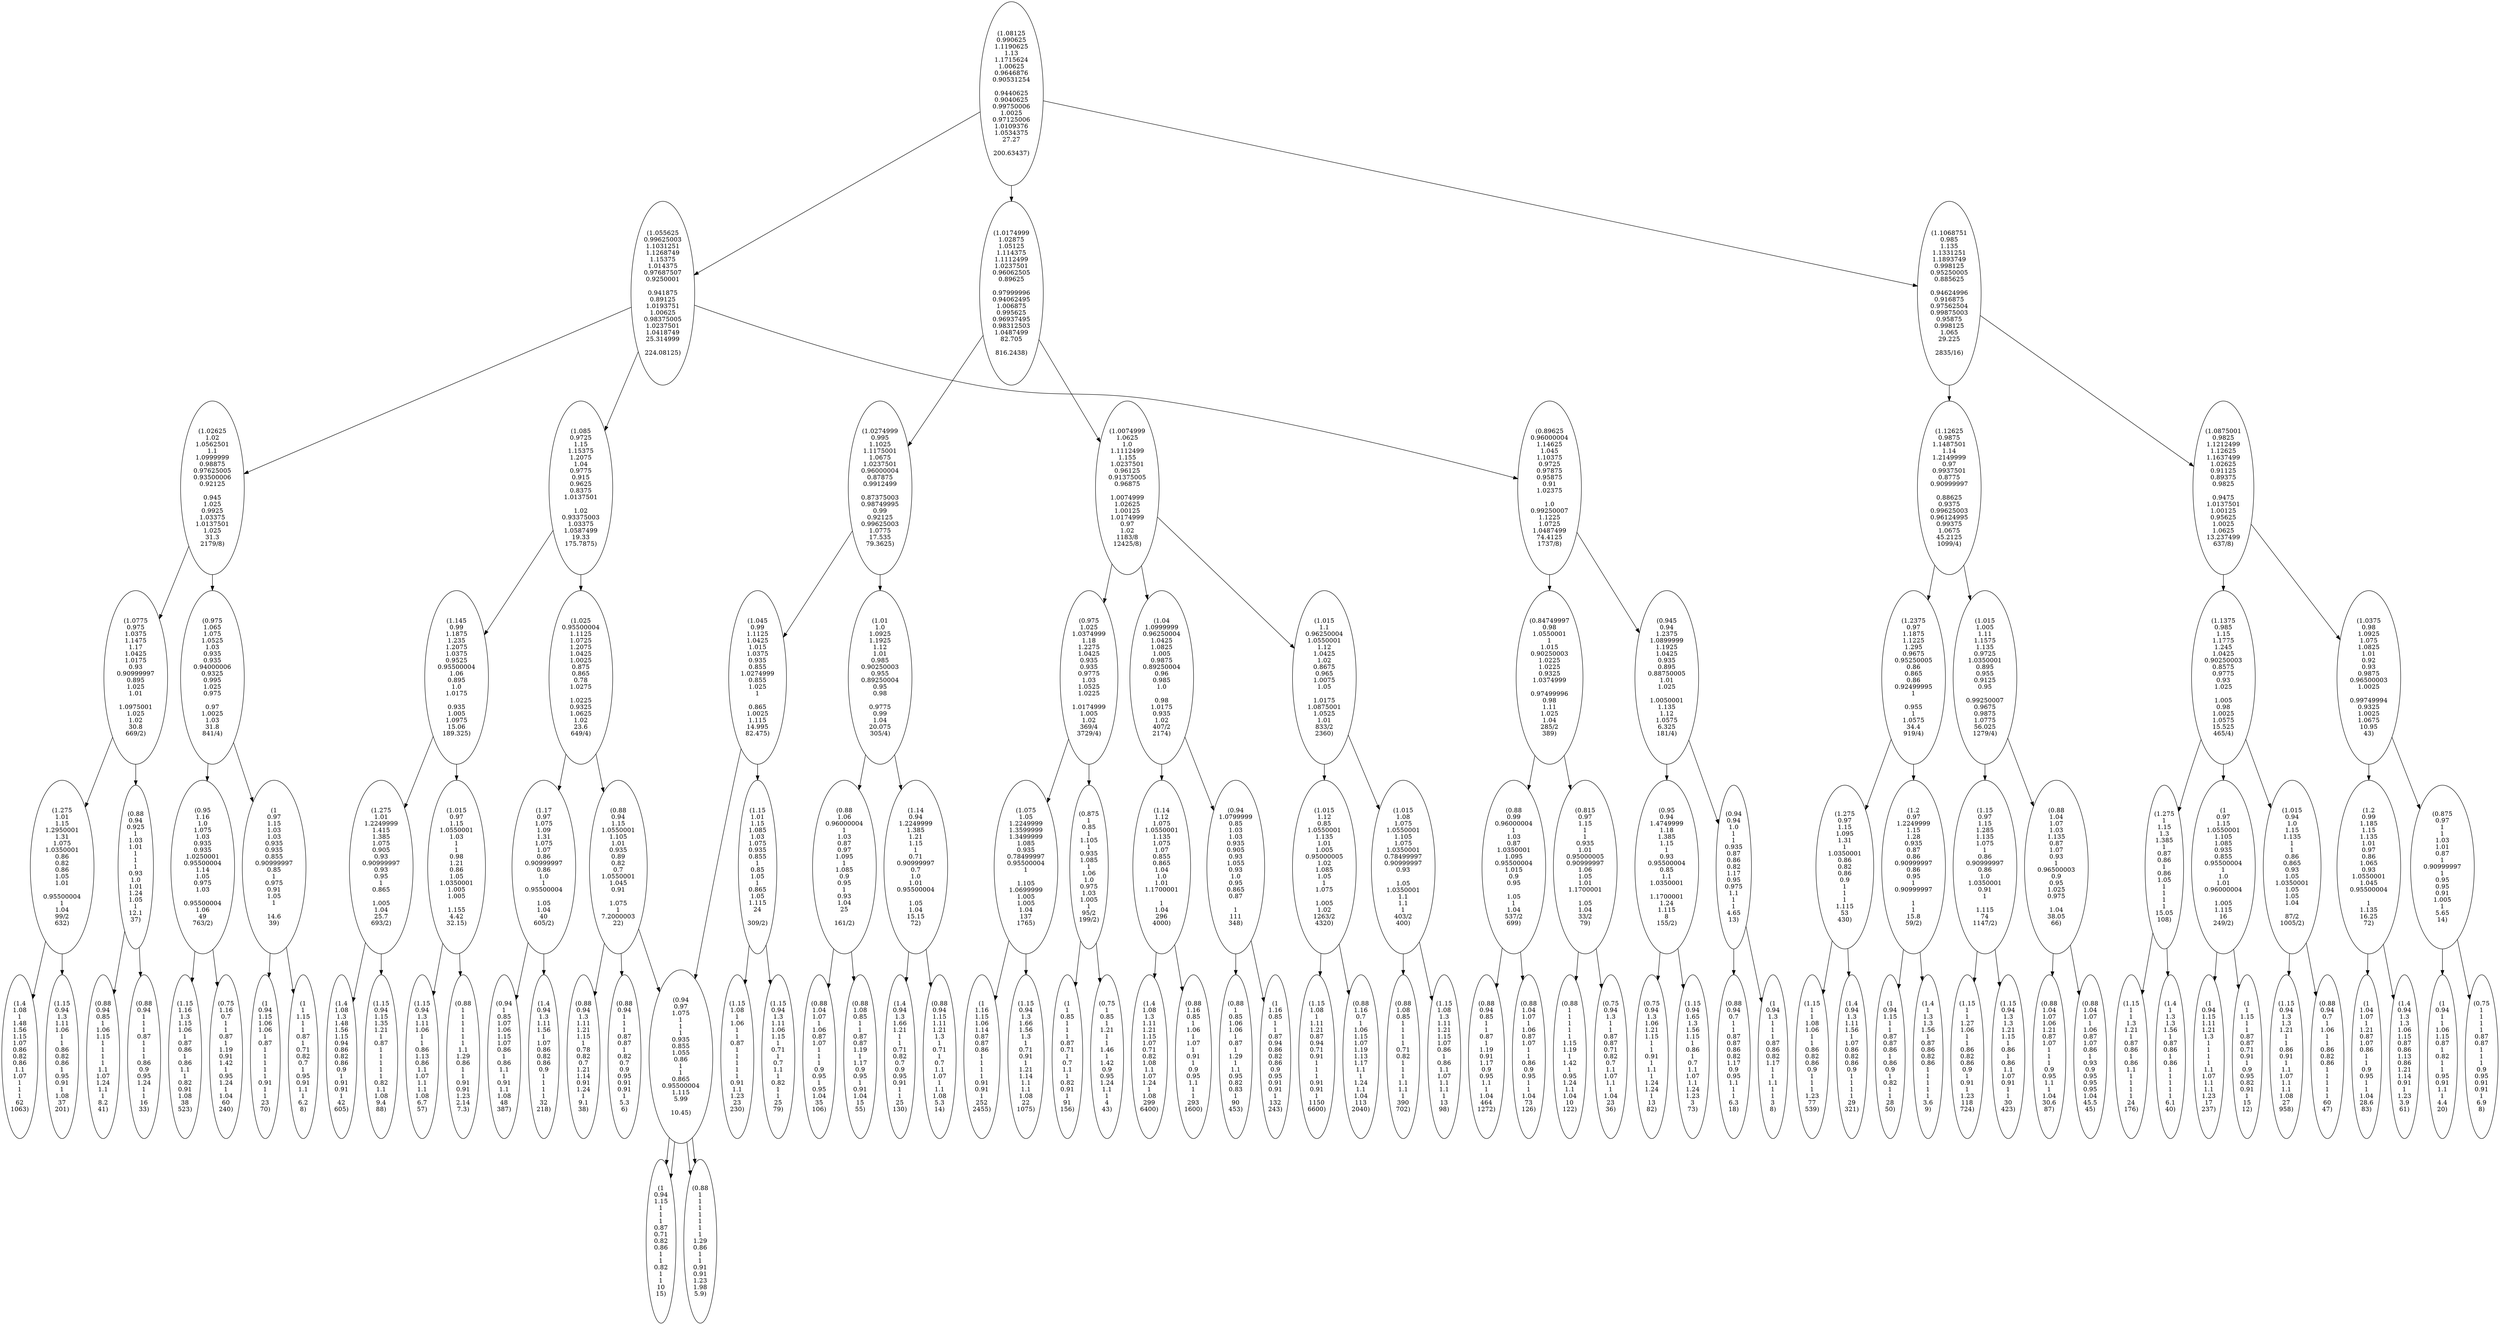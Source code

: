 DIGRAPH G {
 "(1.08125\n0.990625\n1.1190625\n1.13\n1.1715624\n1.00625\n0.9646876\n0.90531254
\n0.9440625\n0.9040625\n0.99750006\n1.0025\n0.97125006\n1.0109376\n1.0534375\n27.27
\n200.63437)" -> "(1.055625\n0.99625003\n1.1031251\n1.1268749\n1.15375\n1.014375\n0.97687507\n0.9250001
\n0.941875\n0.89125\n1.0193751\n1.00625\n0.98375005\n1.0237501\n1.0418749\n25.314999
\n224.08125)" L=0;
 "(1.08125\n0.990625\n1.1190625\n1.13\n1.1715624\n1.00625\n0.9646876\n0.90531254
\n0.9440625\n0.9040625\n0.99750006\n1.0025\n0.97125006\n1.0109376\n1.0534375\n27.27
\n200.63437)" -> "(1.1068751\n0.985\n1.135\n1.1331251\n1.1893749\n0.998125\n0.95250005\n0.885625
\n0.94624996\n0.916875\n0.97562504\n0.99875003\n0.95875\n0.998125\n1.065\n29.225
\n2835/16)" L=0;
 "(1.08125\n0.990625\n1.1190625\n1.13\n1.1715624\n1.00625\n0.9646876\n0.90531254
\n0.9440625\n0.9040625\n0.99750006\n1.0025\n0.97125006\n1.0109376\n1.0534375\n27.27
\n200.63437)" -> "(1.0174999\n1.02875\n1.05125\n1.114375\n1.1112499\n1.0237501\n0.96062505\n0.89625
\n0.97999996\n0.94062495\n1.006875\n0.995625\n0.96937495\n0.98312503\n1.0487499\n82.705
\n816.2438)" L=0;
 "(1.055625\n0.99625003\n1.1031251\n1.1268749\n1.15375\n1.014375\n0.97687507\n0.9250001
\n0.941875\n0.89125\n1.0193751\n1.00625\n0.98375005\n1.0237501\n1.0418749\n25.314999
\n224.08125)" -> "(1.02625\n1.02\n1.0562501\n1.1\n1.0999999\n0.98875\n0.97625005\n0.93500006\n0.92125
\n0.945\n1.025\n0.9925\n1.03375\n1.0137501\n1.025\n31.3\n2179/8)" L=1;
 "(1.055625\n0.99625003\n1.1031251\n1.1268749\n1.15375\n1.014375\n0.97687507\n0.9250001
\n0.941875\n0.89125\n1.0193751\n1.00625\n0.98375005\n1.0237501\n1.0418749\n25.314999
\n224.08125)" -> "(1.085\n0.9725\n1.15\n1.15375\n1.2075\n1.04\n0.9775\n0.915\n0.9625\n0.8375\n1.0137501
\n1.02\n0.93375003\n1.03375\n1.0587499\n19.33\n175.7875)" L=1;
 "(1.055625\n0.99625003\n1.1031251\n1.1268749\n1.15375\n1.014375\n0.97687507\n0.9250001
\n0.941875\n0.89125\n1.0193751\n1.00625\n0.98375005\n1.0237501\n1.0418749\n25.314999
\n224.08125)" -> "(0.89625\n0.96000004\n1.14625\n1.045\n1.10375\n0.9725\n0.97875\n0.95875\n0.91\n1.02375
\n1.0\n0.99250007\n1.1225\n1.0725\n1.0487499\n74.4125\n1737/8)" L=1;
 "(1.02625\n1.02\n1.0562501\n1.1\n1.0999999\n0.98875\n0.97625005\n0.93500006\n0.92125
\n0.945\n1.025\n0.9925\n1.03375\n1.0137501\n1.025\n31.3\n2179/8)" -> "(1.0775\n0.975\n1.0375\n1.1475\n1.17\n1.0425\n1.0175\n0.93\n0.90999997\n0.895\n1.025\n1.01
\n1.0975001\n1.025\n1.02\n30.8\n669/2)" L=2;
 "(1.02625\n1.02\n1.0562501\n1.1\n1.0999999\n0.98875\n0.97625005\n0.93500006\n0.92125
\n0.945\n1.025\n0.9925\n1.03375\n1.0137501\n1.025\n31.3\n2179/8)" -> "(0.975\n1.065\n1.075\n1.0525\n1.03\n0.935\n0.935\n0.94000006\n0.9325\n0.995\n1.025\n0.975
\n0.97\n1.0025\n1.03\n31.8\n841/4)" L=2;
 "(1.0775\n0.975\n1.0375\n1.1475\n1.17\n1.0425\n1.0175\n0.93\n0.90999997\n0.895\n1.025\n1.01
\n1.0975001\n1.025\n1.02\n30.8\n669/2)" -> "(1.275\n1.01\n1.15\n1.2950001\n1.31\n1.075\n1.0350001\n0.86\n0.82\n0.86\n1.05\n1.01
\n0.95500004\n1\n1.04\n99/2\n632)" L=3;
 "(1.0775\n0.975\n1.0375\n1.1475\n1.17\n1.0425\n1.0175\n0.93\n0.90999997\n0.895\n1.025\n1.01
\n1.0975001\n1.025\n1.02\n30.8\n669/2)" -> "(0.88\n0.94\n0.925\n1\n1.03\n1.01\n1\n1\n1\n0.93\n1.0\n1.01\n1.24\n1.05\n1\n12.1\n37)" L=3;
 "(1.275\n1.01\n1.15\n1.2950001\n1.31\n1.075\n1.0350001\n0.86\n0.82\n0.86\n1.05\n1.01
\n0.95500004\n1\n1.04\n99/2\n632)" -> "(1.4\n1.08\n1\n1.48\n1.56\n1.15\n1.07\n0.86\n0.82\n0.86\n1.1\n1.07\n1\n1\n1\n62\n1063)" L=4;
 "(1.275\n1.01\n1.15\n1.2950001\n1.31\n1.075\n1.0350001\n0.86\n0.82\n0.86\n1.05\n1.01
\n0.95500004\n1\n1.04\n99/2\n632)" -> "(1.15\n0.94\n1.3\n1.11\n1.06\n1\n1\n0.86\n0.82\n0.86\n1\n0.95\n0.91\n1\n1.08\n37\n201)" L=4;
 "(0.88\n0.94\n0.925\n1\n1.03\n1.01\n1\n1\n1\n0.93\n1.0\n1.01\n1.24\n1.05\n1\n12.1\n37)" -> "(0.88\n0.94\n0.85\n1\n1.06\n1.15\n1\n1\n1\n1\n1.1\n1.07\n1.24\n1.1\n1\n8.2\n41)" L=4;
 "(0.88\n0.94\n0.925\n1\n1.03\n1.01\n1\n1\n1\n0.93\n1.0\n1.01\n1.24\n1.05\n1\n12.1\n37)" -> "(0.88\n0.94\n1\n1\n1\n0.87\n1\n1\n1\n0.86\n0.9\n0.95\n1.24\n1\n1\n16\n33)" L=4;
 "(0.975\n1.065\n1.075\n1.0525\n1.03\n0.935\n0.935\n0.94000006\n0.9325\n0.995\n1.025\n0.975
\n0.97\n1.0025\n1.03\n31.8\n841/4)" -> "(0.95\n1.16\n1.0\n1.075\n1.03\n0.935\n0.935\n1.0250001\n0.95500004\n1.14\n1.05\n0.975\n1.03
\n0.95500004\n1.06\n49\n763/2)" L=3;
 "(0.975\n1.065\n1.075\n1.0525\n1.03\n0.935\n0.935\n0.94000006\n0.9325\n0.995\n1.025\n0.975
\n0.97\n1.0025\n1.03\n31.8\n841/4)" -> "(1\n0.97\n1.15\n1.03\n1.03\n0.935\n0.935\n0.855\n0.90999997\n0.85\n1\n0.975\n0.91\n1.05\n1
\n14.6\n39)" L=3;
 "(0.95\n1.16\n1.0\n1.075\n1.03\n0.935\n0.935\n1.0250001\n0.95500004\n1.14\n1.05\n0.975\n1.03
\n0.95500004\n1.06\n49\n763/2)" -> "(1.15\n1.16\n1.3\n1.15\n1.06\n1\n0.87\n0.86\n1\n0.86\n1.1\n1\n0.82\n0.91\n1.08\n38\n523)" L=4;
 "(0.95\n1.16\n1.0\n1.075\n1.03\n0.935\n0.935\n1.0250001\n0.95500004\n1.14\n1.05\n0.975\n1.03
\n0.95500004\n1.06\n49\n763/2)" -> "(0.75\n1.16\n0.7\n1\n1\n0.87\n1\n1.19\n0.91\n1.42\n1\n0.95\n1.24\n1\n1.04\n60\n240)" L=4;
 "(1\n0.97\n1.15\n1.03\n1.03\n0.935\n0.935\n0.855\n0.90999997\n0.85\n1\n0.975\n0.91\n1.05\n1
\n14.6\n39)" -> "(1\n0.94\n1.15\n1.06\n1.06\n1\n0.87\n1\n1\n1\n1\n1\n0.91\n1\n1\n23\n70)" L=4;
 "(1\n0.97\n1.15\n1.03\n1.03\n0.935\n0.935\n0.855\n0.90999997\n0.85\n1\n0.975\n0.91\n1.05\n1
\n14.6\n39)" -> "(1\n1\n1.15\n1\n1\n0.87\n1\n0.71\n0.82\n0.7\n1\n0.95\n0.91\n1.1\n1\n6.2\n8)" L=4;
 "(1.085\n0.9725\n1.15\n1.15375\n1.2075\n1.04\n0.9775\n0.915\n0.9625\n0.8375\n1.0137501
\n1.02\n0.93375003\n1.03375\n1.0587499\n19.33\n175.7875)" -> "(1.145\n0.99\n1.1875\n1.235\n1.2075\n1.0375\n0.9525\n0.95500004\n1.06\n0.895\n1.0\n1.0175
\n0.935\n1.005\n1.0975\n15.06\n189.325)" L=2;
 "(1.085\n0.9725\n1.15\n1.15375\n1.2075\n1.04\n0.9775\n0.915\n0.9625\n0.8375\n1.0137501
\n1.02\n0.93375003\n1.03375\n1.0587499\n19.33\n175.7875)" -> "(1.025\n0.95500004\n1.1125\n1.0725\n1.2075\n1.0425\n1.0025\n0.875\n0.865\n0.78\n1.0275
\n1.0225\n0.9325\n1.0625\n1.02\n23.6\n649/4)" L=2;
 "(1.145\n0.99\n1.1875\n1.235\n1.2075\n1.0375\n0.9525\n0.95500004\n1.06\n0.895\n1.0\n1.0175
\n0.935\n1.005\n1.0975\n15.06\n189.325)" -> "(1.275\n1.01\n1.2249999\n1.415\n1.385\n1.075\n0.905\n0.93\n0.90999997\n0.93\n0.95\n1\n0.865
\n1.005\n1.04\n25.7\n693/2)" L=3;
 "(1.145\n0.99\n1.1875\n1.235\n1.2075\n1.0375\n0.9525\n0.95500004\n1.06\n0.895\n1.0\n1.0175
\n0.935\n1.005\n1.0975\n15.06\n189.325)" -> "(1.015\n0.97\n1.15\n1.0550001\n1.03\n1\n1\n0.98\n1.21\n0.86\n1.05\n1.0350001\n1.005\n1.005
\n1.155\n4.42\n32.15)" L=3;
 "(1.275\n1.01\n1.2249999\n1.415\n1.385\n1.075\n0.905\n0.93\n0.90999997\n0.93\n0.95\n1\n0.865
\n1.005\n1.04\n25.7\n693/2)" -> "(1.4\n1.08\n1.3\n1.48\n1.56\n1.15\n0.94\n0.86\n0.82\n0.86\n0.9\n1\n0.91\n0.91\n1\n42\n605)" L=4;
 "(1.275\n1.01\n1.2249999\n1.415\n1.385\n1.075\n0.905\n0.93\n0.90999997\n0.93\n0.95\n1\n0.865
\n1.005\n1.04\n25.7\n693/2)" -> "(1.15\n0.94\n1.15\n1.35\n1.21\n1\n0.87\n1\n1\n1\n1\n1\n0.82\n1.1\n1.08\n9.4\n88)" L=4;
 "(1.015\n0.97\n1.15\n1.0550001\n1.03\n1\n1\n0.98\n1.21\n0.86\n1.05\n1.0350001\n1.005\n1.005
\n1.155\n4.42\n32.15)" -> "(1.15\n0.94\n1.3\n1.11\n1.06\n1\n1\n0.86\n1.13\n0.86\n1.1\n1.07\n1.1\n1.1\n1.08\n6.7\n57)" L=4;
 "(1.015\n0.97\n1.15\n1.0550001\n1.03\n1\n1\n0.98\n1.21\n0.86\n1.05\n1.0350001\n1.005\n1.005
\n1.155\n4.42\n32.15)" -> "(0.88\n1\n1\n1\n1\n1\n1\n1.1\n1.29\n0.86\n1\n1\n0.91\n0.91\n1.23\n2.14\n7.3)" L=4;
 "(1.025\n0.95500004\n1.1125\n1.0725\n1.2075\n1.0425\n1.0025\n0.875\n0.865\n0.78\n1.0275
\n1.0225\n0.9325\n1.0625\n1.02\n23.6\n649/4)" -> "(1.17\n0.97\n1.075\n1.09\n1.31\n1.075\n1.07\n0.86\n0.90999997\n0.86\n1.0\n1\n0.95500004
\n1.05\n1.04\n40\n605/2)" L=3;
 "(1.025\n0.95500004\n1.1125\n1.0725\n1.2075\n1.0425\n1.0025\n0.875\n0.865\n0.78\n1.0275
\n1.0225\n0.9325\n1.0625\n1.02\n23.6\n649/4)" -> "(0.88\n0.94\n1.15\n1.0550001\n1.105\n1.01\n0.935\n0.89\n0.82\n0.7\n1.0550001\n1.045\n0.91
\n1.075\n1\n7.2000003\n22)" L=3;
 "(1.17\n0.97\n1.075\n1.09\n1.31\n1.075\n1.07\n0.86\n0.90999997\n0.86\n1.0\n1\n0.95500004
\n1.05\n1.04\n40\n605/2)" -> "(0.94\n1\n0.85\n1.07\n1.06\n1.15\n1.07\n0.86\n1\n0.86\n1.1\n1\n0.91\n1.1\n1.08\n48\n387)" L=4;
 "(1.17\n0.97\n1.075\n1.09\n1.31\n1.075\n1.07\n0.86\n0.90999997\n0.86\n1.0\n1\n0.95500004
\n1.05\n1.04\n40\n605/2)" -> "(1.4\n0.94\n1.3\n1.11\n1.56\n1\n1.07\n0.86\n0.82\n0.86\n0.9\n1\n1\n1\n1\n32\n218)" L=4;
 "(0.88\n0.94\n1.15\n1.0550001\n1.105\n1.01\n0.935\n0.89\n0.82\n0.7\n1.0550001\n1.045\n0.91
\n1.075\n1\n7.2000003\n22)" -> "(0.88\n0.94\n1.3\n1.11\n1.21\n1.15\n1\n0.78\n0.82\n0.7\n1.21\n1.14\n0.91\n1.24\n1\n9.1\n38)" L=4;
 "(0.88\n0.94\n1.15\n1.0550001\n1.105\n1.01\n0.935\n0.89\n0.82\n0.7\n1.0550001\n1.045\n0.91
\n1.075\n1\n7.2000003\n22)" -> "(0.88\n0.94\n1\n1\n1\n0.87\n0.87\n1\n0.82\n0.7\n0.9\n0.95\n0.91\n0.91\n1\n5.3\n6)" L=4;
 "(0.88\n0.94\n1.15\n1.0550001\n1.105\n1.01\n0.935\n0.89\n0.82\n0.7\n1.0550001\n1.045\n0.91
\n1.075\n1\n7.2000003\n22)" -> "(0.94\n0.97\n1.075\n1\n1\n1\n0.935\n0.855\n1.055\n0.86\n1\n1\n0.865\n0.95500004\n1.115\n5.99
\n10.45)" L=4;
 "(0.94\n0.97\n1.075\n1\n1\n1\n0.935\n0.855\n1.055\n0.86\n1\n1\n0.865\n0.95500004\n1.115\n5.99
\n10.45)" -> "(1\n0.94\n1.15\n1\n1\n1\n0.87\n0.71\n0.82\n0.86\n1\n1\n0.82\n1\n1\n10\n15)" L=5;
 "(0.94\n0.97\n1.075\n1\n1\n1\n0.935\n0.855\n1.055\n0.86\n1\n1\n0.865\n0.95500004\n1.115\n5.99
\n10.45)" -> "(0.88\n1\n1\n1\n1\n1\n1\n1\n1.29\n0.86\n1\n1\n0.91\n0.91\n1.23\n1.98\n5.9)" L=5;
 "(0.89625\n0.96000004\n1.14625\n1.045\n1.10375\n0.9725\n0.97875\n0.95875\n0.91\n1.02375
\n1.0\n0.99250007\n1.1225\n1.0725\n1.0487499\n74.4125\n1737/8)" -> "(0.84749997\n0.98\n1.0550001\n1\n1.015\n0.90250003\n1.0225\n1.0225\n0.9325\n1.0374999
\n0.97499996\n0.98\n1.11\n1.025\n1.04\n285/2\n389)" L=2;
 "(0.89625\n0.96000004\n1.14625\n1.045\n1.10375\n0.9725\n0.97875\n0.95875\n0.91\n1.02375
\n1.0\n0.99250007\n1.1225\n1.0725\n1.0487499\n74.4125\n1737/8)" -> "(0.945\n0.94\n1.2375\n1.0899999\n1.1925\n1.0425\n0.935\n0.895\n0.88750005\n1.01\n1.025
\n1.0050001\n1.135\n1.12\n1.0575\n6.325\n181/4)" L=2;
 "(0.84749997\n0.98\n1.0550001\n1\n1.015\n0.90250003\n1.0225\n1.0225\n0.9325\n1.0374999
\n0.97499996\n0.98\n1.11\n1.025\n1.04\n285/2\n389)" -> "(0.88\n0.99\n0.96000004\n1\n1.03\n0.87\n1.0350001\n1.095\n0.95500004\n1.015\n0.9\n0.95
\n1.05\n1\n1.04\n537/2\n699)" L=3;
 "(0.84749997\n0.98\n1.0550001\n1\n1.015\n0.90250003\n1.0225\n1.0225\n0.9325\n1.0374999
\n0.97499996\n0.98\n1.11\n1.025\n1.04\n285/2\n389)" -> "(0.815\n0.97\n1.15\n1\n1\n0.935\n1.01\n0.95000005\n0.90999997\n1.06\n1.05\n1.01\n1.1700001
\n1.05\n1.04\n33/2\n79)" L=3;
 "(0.88\n0.99\n0.96000004\n1\n1.03\n0.87\n1.0350001\n1.095\n0.95500004\n1.015\n0.9\n0.95
\n1.05\n1\n1.04\n537/2\n699)" -> "(0.88\n0.94\n0.85\n1\n1\n0.87\n1\n1.19\n0.91\n1.17\n0.9\n0.95\n1.1\n1\n1.04\n464\n1272)" L=4;
 "(0.88\n0.99\n0.96000004\n1\n1.03\n0.87\n1.0350001\n1.095\n0.95500004\n1.015\n0.9\n0.95
\n1.05\n1\n1.04\n537/2\n699)" -> "(0.88\n1.04\n1.07\n1\n1.06\n0.87\n1.07\n1\n1\n0.86\n0.9\n0.95\n1\n1\n1.04\n73\n126)" L=4;
 "(0.815\n0.97\n1.15\n1\n1\n0.935\n1.01\n0.95000005\n0.90999997\n1.06\n1.05\n1.01\n1.1700001
\n1.05\n1.04\n33/2\n79)" -> "(0.88\n1\n1\n1\n1\n1\n1.15\n1.19\n1\n1.42\n1\n0.95\n1.24\n1.1\n1.04\n10\n122)" L=4;
 "(0.815\n0.97\n1.15\n1\n1\n0.935\n1.01\n0.95000005\n0.90999997\n1.06\n1.05\n1.01\n1.1700001
\n1.05\n1.04\n33/2\n79)" -> "(0.75\n0.94\n1.3\n1\n1\n0.87\n0.87\n0.71\n0.82\n0.7\n1.1\n1.07\n1.1\n1\n1.04\n23\n36)" L=4;
 "(0.945\n0.94\n1.2375\n1.0899999\n1.1925\n1.0425\n0.935\n0.895\n0.88750005\n1.01\n1.025
\n1.0050001\n1.135\n1.12\n1.0575\n6.325\n181/4)" -> "(0.95\n0.94\n1.4749999\n1.18\n1.385\n1.15\n1\n0.93\n0.95500004\n0.85\n1.1\n1.0350001
\n1.1700001\n1.24\n1.115\n8\n155/2)" L=3;
 "(0.945\n0.94\n1.2375\n1.0899999\n1.1925\n1.0425\n0.935\n0.895\n0.88750005\n1.01\n1.025
\n1.0050001\n1.135\n1.12\n1.0575\n6.325\n181/4)" -> "(0.94\n0.94\n1.0\n1\n1\n0.935\n0.87\n0.86\n0.82\n1.17\n0.95\n0.975\n1.1\n1\n1\n4.65\n13)" L=3;
 "(0.95\n0.94\n1.4749999\n1.18\n1.385\n1.15\n1\n0.93\n0.95500004\n0.85\n1.1\n1.0350001
\n1.1700001\n1.24\n1.115\n8\n155/2)" -> "(0.75\n0.94\n1.3\n1.06\n1.21\n1.15\n1\n1\n0.91\n1\n1.1\n1\n1.24\n1.24\n1\n13\n82)" L=4;
 "(0.95\n0.94\n1.4749999\n1.18\n1.385\n1.15\n1\n0.93\n0.95500004\n0.85\n1.1\n1.0350001
\n1.1700001\n1.24\n1.115\n8\n155/2)" -> "(1.15\n0.94\n1.65\n1.3\n1.56\n1.15\n1\n0.86\n1\n0.7\n1.1\n1.07\n1.1\n1.24\n1.23\n3\n73)" L=4;
 "(0.94\n0.94\n1.0\n1\n1\n0.935\n0.87\n0.86\n0.82\n1.17\n0.95\n0.975\n1.1\n1\n1\n4.65\n13)" -> "(0.88\n0.94\n0.7\n1\n1\n0.87\n0.87\n0.86\n0.82\n1.17\n0.9\n0.95\n1.1\n1\n1\n6.3\n18)" L=4;
 "(0.94\n0.94\n1.0\n1\n1\n0.935\n0.87\n0.86\n0.82\n1.17\n0.95\n0.975\n1.1\n1\n1\n4.65\n13)" -> "(1\n0.94\n1.3\n1\n1\n1\n0.87\n0.86\n0.82\n1.17\n1\n1\n1.1\n1\n1\n3\n8)" L=4;
 "(1.1068751\n0.985\n1.135\n1.1331251\n1.1893749\n0.998125\n0.95250005\n0.885625
\n0.94624996\n0.916875\n0.97562504\n0.99875003\n0.95875\n0.998125\n1.065\n29.225
\n2835/16)" -> "(1.12625\n0.9875\n1.1487501\n1.14\n1.2149999\n0.97\n0.9937501\n0.8775\n0.90999997
\n0.88625\n0.9375\n0.99625003\n0.96124995\n0.99375\n1.0675\n45.2125\n1099/4)" L=1;
 "(1.1068751\n0.985\n1.135\n1.1331251\n1.1893749\n0.998125\n0.95250005\n0.885625
\n0.94624996\n0.916875\n0.97562504\n0.99875003\n0.95875\n0.998125\n1.065\n29.225
\n2835/16)" -> "(1.0875001\n0.9825\n1.1212499\n1.12625\n1.1637499\n1.02625\n0.91125\n0.89375\n0.9825
\n0.9475\n1.0137501\n1.00125\n0.95625\n1.0025\n1.0625\n13.237499\n637/8)" L=1;
 "(1.12625\n0.9875\n1.1487501\n1.14\n1.2149999\n0.97\n0.9937501\n0.8775\n0.90999997
\n0.88625\n0.9375\n0.99625003\n0.96124995\n0.99375\n1.0675\n45.2125\n1099/4)" -> "(1.2375\n0.97\n1.1875\n1.1225\n1.295\n0.9675\n0.95250005\n0.86\n0.865\n0.86\n0.92499995\n1
\n0.955\n1\n1.0575\n34.4\n919/4)" L=2;
 "(1.12625\n0.9875\n1.1487501\n1.14\n1.2149999\n0.97\n0.9937501\n0.8775\n0.90999997
\n0.88625\n0.9375\n0.99625003\n0.96124995\n0.99375\n1.0675\n45.2125\n1099/4)" -> "(1.015\n1.005\n1.11\n1.1575\n1.135\n0.9725\n1.0350001\n0.895\n0.955\n0.9125\n0.95
\n0.99250007\n0.9675\n0.9875\n1.0775\n56.025\n1279/4)" L=2;
 "(1.2375\n0.97\n1.1875\n1.1225\n1.295\n0.9675\n0.95250005\n0.86\n0.865\n0.86\n0.92499995\n1
\n0.955\n1\n1.0575\n34.4\n919/4)" -> "(1.275\n0.97\n1.15\n1.095\n1.31\n1\n1.0350001\n0.86\n0.82\n0.86\n0.9\n1\n1\n1\n1.115\n53\n430)" L=3;
 "(1.2375\n0.97\n1.1875\n1.1225\n1.295\n0.9675\n0.95250005\n0.86\n0.865\n0.86\n0.92499995\n1
\n0.955\n1\n1.0575\n34.4\n919/4)" -> "(1.2\n0.97\n1.2249999\n1.15\n1.28\n0.935\n0.87\n0.86\n0.90999997\n0.86\n0.95\n1\n0.90999997
\n1\n1\n15.8\n59/2)" L=3;
 "(1.275\n0.97\n1.15\n1.095\n1.31\n1\n1.0350001\n0.86\n0.82\n0.86\n0.9\n1\n1\n1\n1.115\n53\n430)" -> "(1.15\n1\n1\n1.08\n1.06\n1\n1\n0.86\n0.82\n0.86\n0.9\n1\n1\n1\n1.23\n77\n539)" L=4;
 "(1.275\n0.97\n1.15\n1.095\n1.31\n1\n1.0350001\n0.86\n0.82\n0.86\n0.9\n1\n1\n1\n1.115\n53\n430)" -> "(1.4\n0.94\n1.3\n1.11\n1.56\n1\n1.07\n0.86\n0.82\n0.86\n0.9\n1\n1\n1\n1\n29\n321)" L=4;
 "(1.2\n0.97\n1.2249999\n1.15\n1.28\n0.935\n0.87\n0.86\n0.90999997\n0.86\n0.95\n1\n0.90999997
\n1\n1\n15.8\n59/2)" -> "(1\n0.94\n1.15\n1\n1\n0.87\n0.87\n0.86\n1\n0.86\n0.9\n1\n0.82\n1\n1\n28\n50)" L=4;
 "(1.2\n0.97\n1.2249999\n1.15\n1.28\n0.935\n0.87\n0.86\n0.90999997\n0.86\n0.95\n1\n0.90999997
\n1\n1\n15.8\n59/2)" -> "(1.4\n1\n1.3\n1.3\n1.56\n1\n0.87\n0.86\n0.82\n0.86\n1\n1\n1\n1\n1\n3.6\n9)" L=4;
 "(1.015\n1.005\n1.11\n1.1575\n1.135\n0.9725\n1.0350001\n0.895\n0.955\n0.9125\n0.95
\n0.99250007\n0.9675\n0.9875\n1.0775\n56.025\n1279/4)" -> "(1.15\n0.97\n1.15\n1.285\n1.135\n1.075\n1\n0.86\n0.90999997\n0.86\n1.0\n1.0350001\n0.91\n1
\n1.115\n74\n1147/2)" L=3;
 "(1.015\n1.005\n1.11\n1.1575\n1.135\n0.9725\n1.0350001\n0.895\n0.955\n0.9125\n0.95
\n0.99250007\n0.9675\n0.9875\n1.0775\n56.025\n1279/4)" -> "(0.88\n1.04\n1.07\n1.03\n1.135\n0.87\n1.07\n0.93\n1\n0.96500003\n0.9\n0.95\n1.025\n0.975
\n1.04\n38.05\n66)" L=3;
 "(1.15\n0.97\n1.15\n1.285\n1.135\n1.075\n1\n0.86\n0.90999997\n0.86\n1.0\n1.0350001\n0.91\n1
\n1.115\n74\n1147/2)" -> "(1.15\n1\n1\n1.27\n1.06\n1\n1\n0.86\n0.82\n0.86\n0.9\n1\n0.91\n1\n1.23\n118\n724)" L=4;
 "(1.15\n0.97\n1.15\n1.285\n1.135\n1.075\n1\n0.86\n0.90999997\n0.86\n1.0\n1.0350001\n0.91\n1
\n1.115\n74\n1147/2)" -> "(1.15\n0.94\n1.3\n1.3\n1.21\n1.15\n1\n0.86\n1\n0.86\n1.1\n1.07\n0.91\n1\n1\n30\n423)" L=4;
 "(0.88\n1.04\n1.07\n1.03\n1.135\n0.87\n1.07\n0.93\n1\n0.96500003\n0.9\n0.95\n1.025\n0.975
\n1.04\n38.05\n66)" -> "(0.88\n1.04\n1.07\n1.06\n1.21\n0.87\n1.07\n1\n1\n1\n0.9\n0.95\n1.1\n1\n1.04\n30.6\n87)" L=4;
 "(0.88\n1.04\n1.07\n1.03\n1.135\n0.87\n1.07\n0.93\n1\n0.96500003\n0.9\n0.95\n1.025\n0.975
\n1.04\n38.05\n66)" -> "(0.88\n1.04\n1.07\n1\n1.06\n0.87\n1.07\n0.86\n1\n0.93\n0.9\n0.95\n0.95\n0.95\n1.04\n45.5\n45)" L=4;
 "(1.0875001\n0.9825\n1.1212499\n1.12625\n1.1637499\n1.02625\n0.91125\n0.89375\n0.9825
\n0.9475\n1.0137501\n1.00125\n0.95625\n1.0025\n1.0625\n13.237499\n637/8)" -> "(1.1375\n0.985\n1.15\n1.1775\n1.245\n1.0425\n0.90250003\n0.8575\n0.9775\n0.93\n1.025
\n1.005\n0.98\n1.0025\n1.0575\n15.525\n465/4)" L=2;
 "(1.0875001\n0.9825\n1.1212499\n1.12625\n1.1637499\n1.02625\n0.91125\n0.89375\n0.9825
\n0.9475\n1.0137501\n1.00125\n0.95625\n1.0025\n1.0625\n13.237499\n637/8)" -> "(1.0375\n0.98\n1.0925\n1.075\n1.0825\n1.01\n0.92\n0.93\n0.9875\n0.96500003\n1.0025
\n0.99749994\n0.9325\n1.0025\n1.0675\n10.95\n43)" L=2;
 "(1.1375\n0.985\n1.15\n1.1775\n1.245\n1.0425\n0.90250003\n0.8575\n0.9775\n0.93\n1.025
\n1.005\n0.98\n1.0025\n1.0575\n15.525\n465/4)" -> "(1.275\n1\n1.15\n1.3\n1.385\n1\n0.87\n0.86\n1\n0.86\n1.05\n1\n1\n1\n1\n15.05\n108)" L=3;
 "(1.1375\n0.985\n1.15\n1.1775\n1.245\n1.0425\n0.90250003\n0.8575\n0.9775\n0.93\n1.025
\n1.005\n0.98\n1.0025\n1.0575\n15.525\n465/4)" -> "(1\n0.97\n1.15\n1.0550001\n1.105\n1.085\n0.935\n0.855\n0.95500004\n1\n1.0\n1.01\n0.96000004
\n1.005\n1.115\n16\n249/2)" L=3;
 "(1.1375\n0.985\n1.15\n1.1775\n1.245\n1.0425\n0.90250003\n0.8575\n0.9775\n0.93\n1.025
\n1.005\n0.98\n1.0025\n1.0575\n15.525\n465/4)" -> "(1.015\n0.94\n1.0\n1.15\n1.135\n1\n1\n0.86\n0.865\n0.93\n1.05\n1.0350001\n1.05\n1.05\n1.04
\n87/2\n1005/2)" L=3;
 "(1.275\n1\n1.15\n1.3\n1.385\n1\n0.87\n0.86\n1\n0.86\n1.05\n1\n1\n1\n1\n15.05\n108)" -> "(1.15\n1\n1\n1.3\n1.21\n1\n0.87\n0.86\n1\n0.86\n1.1\n1\n1\n1\n1\n24\n176)" L=4;
 "(1.275\n1\n1.15\n1.3\n1.385\n1\n0.87\n0.86\n1\n0.86\n1.05\n1\n1\n1\n1\n15.05\n108)" -> "(1.4\n1\n1.3\n1.3\n1.56\n1\n0.87\n0.86\n1\n0.86\n1\n1\n1\n1\n1\n6.1\n40)" L=4;
 "(1\n0.97\n1.15\n1.0550001\n1.105\n1.085\n0.935\n0.855\n0.95500004\n1\n1.0\n1.01\n0.96000004
\n1.005\n1.115\n16\n249/2)" -> "(1\n0.94\n1.15\n1.11\n1.21\n1.3\n1\n1\n1\n1\n1.1\n1.07\n1.1\n1.1\n1.23\n17\n237)" L=4;
 "(1\n0.97\n1.15\n1.0550001\n1.105\n1.085\n0.935\n0.855\n0.95500004\n1\n1.0\n1.01\n0.96000004
\n1.005\n1.115\n16\n249/2)" -> "(1\n1\n1.15\n1\n1\n0.87\n0.87\n0.71\n0.91\n1\n0.9\n0.95\n0.82\n0.91\n1\n15\n12)" L=4;
 "(1.015\n0.94\n1.0\n1.15\n1.135\n1\n1\n0.86\n0.865\n0.93\n1.05\n1.0350001\n1.05\n1.05\n1.04
\n87/2\n1005/2)" -> "(1.15\n0.94\n1.3\n1.3\n1.21\n1\n1\n0.86\n0.91\n1\n1.1\n1.07\n1.1\n1.1\n1.08\n27\n958)" L=4;
 "(1.015\n0.94\n1.0\n1.15\n1.135\n1\n1\n0.86\n0.865\n0.93\n1.05\n1.0350001\n1.05\n1.05\n1.04
\n87/2\n1005/2)" -> "(0.88\n0.94\n0.7\n1\n1.06\n1\n1\n0.86\n0.82\n0.86\n1\n1\n1\n1\n1\n60\n47)" L=4;
 "(1.0375\n0.98\n1.0925\n1.075\n1.0825\n1.01\n0.92\n0.93\n0.9875\n0.96500003\n1.0025
\n0.99749994\n0.9325\n1.0025\n1.0675\n10.95\n43)" -> "(1.2\n0.99\n1.185\n1.15\n1.135\n1.01\n0.97\n0.86\n1.065\n0.93\n1.0550001\n1.045\n0.95500004
\n1\n1.135\n16.25\n72)" L=3;
 "(1.0375\n0.98\n1.0925\n1.075\n1.0825\n1.01\n0.92\n0.93\n0.9875\n0.96500003\n1.0025
\n0.99749994\n0.9325\n1.0025\n1.0675\n10.95\n43)" -> "(0.875\n0.97\n1\n1\n1.03\n1.01\n0.87\n1\n0.90999997\n1\n0.95\n0.95\n0.91\n1.005\n1\n5.65\n14)" L=3;
 "(1.2\n0.99\n1.185\n1.15\n1.135\n1.01\n0.97\n0.86\n1.065\n0.93\n1.0550001\n1.045\n0.95500004
\n1\n1.135\n16.25\n72)" -> "(1\n1.04\n1.07\n1\n1.21\n0.87\n1.07\n0.86\n1\n1\n0.9\n0.95\n1\n1\n1.04\n28.6\n83)" L=4;
 "(1.2\n0.99\n1.185\n1.15\n1.135\n1.01\n0.97\n0.86\n1.065\n0.93\n1.0550001\n1.045\n0.95500004
\n1\n1.135\n16.25\n72)" -> "(1.4\n0.94\n1.3\n1.3\n1.06\n1.15\n0.87\n0.86\n1.13\n0.86\n1.21\n1.14\n0.91\n1\n1.23\n3.9\n61)" L=4;
 "(0.875\n0.97\n1\n1\n1.03\n1.01\n0.87\n1\n0.90999997\n1\n0.95\n0.95\n0.91\n1.005\n1\n5.65\n14)" -> "(1\n0.94\n1\n1\n1.06\n1.15\n0.87\n1\n0.82\n1\n1\n0.95\n0.91\n1.1\n1\n4.4\n20)" L=4;
 "(0.875\n0.97\n1\n1\n1.03\n1.01\n0.87\n1\n0.90999997\n1\n0.95\n0.95\n0.91\n1.005\n1\n5.65\n14)" -> "(0.75\n1\n1\n1\n1\n0.87\n0.87\n1\n1\n1\n0.9\n0.95\n0.91\n0.91\n1\n6.9\n8)" L=4;
 "(1.0174999\n1.02875\n1.05125\n1.114375\n1.1112499\n1.0237501\n0.96062505\n0.89625
\n0.97999996\n0.94062495\n1.006875\n0.995625\n0.96937495\n0.98312503\n1.0487499\n82.705
\n816.2438)" -> "(1.0074999\n1.0625\n1.0\n1.1112499\n1.155\n1.0237501\n0.96125\n0.91375005\n0.96875
\n1.0074999\n1.02625\n1.00125\n1.0174999\n0.97\n1.02\n1183/8\n12425/8)" L=1;
 "(1.0174999\n1.02875\n1.05125\n1.114375\n1.1112499\n1.0237501\n0.96062505\n0.89625
\n0.97999996\n0.94062495\n1.006875\n0.995625\n0.96937495\n0.98312503\n1.0487499\n82.705
\n816.2438)" -> "(1.0274999\n0.995\n1.1025\n1.1175001\n1.0675\n1.0237501\n0.96000004\n0.87875\n0.9912499
\n0.87375003\n0.98749995\n0.99\n0.92125\n0.99625003\n1.0775\n17.535\n79.3625)" L=1;
 "(1.0074999\n1.0625\n1.0\n1.1112499\n1.155\n1.0237501\n0.96125\n0.91375005\n0.96875
\n1.0074999\n1.02625\n1.00125\n1.0174999\n0.97\n1.02\n1183/8\n12425/8)" -> "(0.975\n1.025\n1.0374999\n1.18\n1.2275\n1.0425\n0.935\n0.935\n0.9775\n1.03\n1.0525\n1.0225
\n1.0174999\n1.005\n1.02\n369/4\n3729/4)" L=2;
 "(1.0074999\n1.0625\n1.0\n1.1112499\n1.155\n1.0237501\n0.96125\n0.91375005\n0.96875
\n1.0074999\n1.02625\n1.00125\n1.0174999\n0.97\n1.02\n1183/8\n12425/8)" -> "(1.04\n1.0999999\n0.96250004\n1.0425\n1.0825\n1.005\n0.9875\n0.89250004\n0.96\n0.985\n1.0
\n0.98\n1.0175\n0.935\n1.02\n407/2\n2174)" L=2;
 "(1.0074999\n1.0625\n1.0\n1.1112499\n1.155\n1.0237501\n0.96125\n0.91375005\n0.96875
\n1.0074999\n1.02625\n1.00125\n1.0174999\n0.97\n1.02\n1183/8\n12425/8)" -> "(1.015\n1.1\n0.96250004\n1.0550001\n1.12\n1.0425\n1.02\n0.8675\n0.965\n1.0075\n1.05
\n1.0175\n1.0875001\n1.0525\n1.01\n833/2\n2360)" L=2;
 "(0.975\n1.025\n1.0374999\n1.18\n1.2275\n1.0425\n0.935\n0.935\n0.9775\n1.03\n1.0525\n1.0225
\n1.0174999\n1.005\n1.02\n369/4\n3729/4)" -> "(1.075\n1.05\n1.2249999\n1.3599999\n1.3499999\n1.085\n0.935\n0.78499997\n0.95500004\n1
\n1.105\n1.0699999\n1.005\n1.005\n1.04\n137\n1765)" L=3;
 "(0.975\n1.025\n1.0374999\n1.18\n1.2275\n1.0425\n0.935\n0.935\n0.9775\n1.03\n1.0525\n1.0225
\n1.0174999\n1.005\n1.02\n369/4\n3729/4)" -> "(0.875\n1\n0.85\n1\n1.105\n1\n0.935\n1.085\n1\n1.06\n1.0\n0.975\n1.03\n1.005\n1\n95/2\n199/2)" L=3;
 "(1.075\n1.05\n1.2249999\n1.3599999\n1.3499999\n1.085\n0.935\n0.78499997\n0.95500004\n1
\n1.105\n1.0699999\n1.005\n1.005\n1.04\n137\n1765)" -> "(1\n1.16\n1.15\n1.06\n1.14\n0.87\n0.87\n0.86\n1\n1\n1\n1\n0.91\n0.91\n1\n252\n2455)" L=4;
 "(1.075\n1.05\n1.2249999\n1.3599999\n1.3499999\n1.085\n0.935\n0.78499997\n0.95500004\n1
\n1.105\n1.0699999\n1.005\n1.005\n1.04\n137\n1765)" -> "(1.15\n0.94\n1.3\n1.66\n1.56\n1.3\n1\n0.71\n0.91\n1\n1.21\n1.14\n1.1\n1.1\n1.08\n22\n1075)" L=4;
 "(0.875\n1\n0.85\n1\n1.105\n1\n0.935\n1.085\n1\n1.06\n1.0\n0.975\n1.03\n1.005\n1\n95/2\n199/2)" -> "(1\n1\n0.85\n1\n1\n1\n0.87\n0.71\n1\n0.7\n1.1\n1\n0.82\n0.91\n1\n91\n156)" L=4;
 "(0.875\n1\n0.85\n1\n1.105\n1\n0.935\n1.085\n1\n1.06\n1.0\n0.975\n1.03\n1.005\n1\n95/2\n199/2)" -> "(0.75\n1\n0.85\n1\n1.21\n1\n1\n1.46\n1\n1.42\n0.9\n0.95\n1.24\n1.1\n1\n4\n43)" L=4;
 "(1.04\n1.0999999\n0.96250004\n1.0425\n1.0825\n1.005\n0.9875\n0.89250004\n0.96\n0.985\n1.0
\n0.98\n1.0175\n0.935\n1.02\n407/2\n2174)" -> "(1.14\n1.12\n1.075\n1.0550001\n1.135\n1.075\n1.07\n0.855\n0.865\n1.04\n1.0\n1.01\n1.1700001
\n1\n1.04\n296\n4000)" L=3;
 "(1.04\n1.0999999\n0.96250004\n1.0425\n1.0825\n1.005\n0.9875\n0.89250004\n0.96\n0.985\n1.0
\n0.98\n1.0175\n0.935\n1.02\n407/2\n2174)" -> "(0.94\n1.0799999\n0.85\n1.03\n1.03\n0.935\n0.905\n0.93\n1.055\n0.93\n1.0\n0.95\n0.865\n0.87
\n1\n111\n348)" L=3;
 "(1.14\n1.12\n1.075\n1.0550001\n1.135\n1.075\n1.07\n0.855\n0.865\n1.04\n1.0\n1.01\n1.1700001
\n1\n1.04\n296\n4000)" -> "(1.4\n1.08\n1.3\n1.11\n1.21\n1.15\n1.07\n0.71\n0.82\n1.08\n1.1\n1.07\n1.24\n1\n1.08\n299\n6400)" L=4;
 "(1.14\n1.12\n1.075\n1.0550001\n1.135\n1.075\n1.07\n0.855\n0.865\n1.04\n1.0\n1.01\n1.1700001
\n1\n1.04\n296\n4000)" -> "(0.88\n1.16\n0.85\n1\n1.06\n1\n1.07\n1\n0.91\n1\n0.9\n0.95\n1.1\n1\n1\n293\n1600)" L=4;
 "(0.94\n1.0799999\n0.85\n1.03\n1.03\n0.935\n0.905\n0.93\n1.055\n0.93\n1.0\n0.95\n0.865\n0.87
\n1\n111\n348)" -> "(0.88\n1\n0.85\n1.06\n1.06\n1\n0.87\n1\n1.29\n1\n1.1\n0.95\n0.82\n0.83\n1\n90\n453)" L=4;
 "(0.94\n1.0799999\n0.85\n1.03\n1.03\n0.935\n0.905\n0.93\n1.055\n0.93\n1.0\n0.95\n0.865\n0.87
\n1\n111\n348)" -> "(1\n1.16\n0.85\n1\n1\n0.87\n0.94\n0.86\n0.82\n0.86\n0.9\n0.95\n0.91\n0.91\n1\n132\n243)" L=4;
 "(1.015\n1.1\n0.96250004\n1.0550001\n1.12\n1.0425\n1.02\n0.8675\n0.965\n1.0075\n1.05
\n1.0175\n1.0875001\n1.0525\n1.01\n833/2\n2360)" -> "(1.015\n1.12\n0.85\n1.0550001\n1.135\n1.01\n1.005\n0.95000005\n1.02\n1.085\n1.05\n1\n1.075
\n1.005\n1.02\n1263/2\n4320)" L=3;
 "(1.015\n1.1\n0.96250004\n1.0550001\n1.12\n1.0425\n1.02\n0.8675\n0.965\n1.0075\n1.05
\n1.0175\n1.0875001\n1.0525\n1.01\n833/2\n2360)" -> "(1.015\n1.08\n1.075\n1.0550001\n1.105\n1.075\n1.0350001\n0.78499997\n0.90999997\n0.93
\n1.05\n1.0350001\n1.1\n1.1\n1\n403/2\n400)" L=3;
 "(1.015\n1.12\n0.85\n1.0550001\n1.135\n1.01\n1.005\n0.95000005\n1.02\n1.085\n1.05\n1\n1.075
\n1.005\n1.02\n1263/2\n4320)" -> "(1.15\n1.08\n1\n1.11\n1.21\n0.87\n0.94\n0.71\n0.91\n1\n1\n1\n0.91\n0.91\n1\n1150\n6600)" L=4;
 "(1.015\n1.12\n0.85\n1.0550001\n1.135\n1.01\n1.005\n0.95000005\n1.02\n1.085\n1.05\n1\n1.075
\n1.005\n1.02\n1263/2\n4320)" -> "(0.88\n1.16\n0.7\n1\n1.06\n1.15\n1.07\n1.19\n1.13\n1.17\n1.1\n1\n1.24\n1.1\n1.04\n113\n2040)" L=4;
 "(1.015\n1.08\n1.075\n1.0550001\n1.105\n1.075\n1.0350001\n0.78499997\n0.90999997\n0.93
\n1.05\n1.0350001\n1.1\n1.1\n1\n403/2\n400)" -> "(0.88\n1.08\n0.85\n1\n1\n1\n1\n0.71\n0.82\n1\n1\n1\n1.1\n1.1\n1\n390\n702)" L=4;
 "(1.015\n1.08\n1.075\n1.0550001\n1.105\n1.075\n1.0350001\n0.78499997\n0.90999997\n0.93
\n1.05\n1.0350001\n1.1\n1.1\n1\n403/2\n400)" -> "(1.15\n1.08\n1.3\n1.11\n1.21\n1.15\n1.07\n0.86\n1\n0.86\n1.1\n1.07\n1.1\n1.1\n1\n13\n98)" L=4;
 "(1.0274999\n0.995\n1.1025\n1.1175001\n1.0675\n1.0237501\n0.96000004\n0.87875\n0.9912499
\n0.87375003\n0.98749995\n0.99\n0.92125\n0.99625003\n1.0775\n17.535\n79.3625)" -> "(1.01\n1.0\n1.0925\n1.1925\n1.12\n1.01\n0.985\n0.90250003\n0.955\n0.89250004\n0.95\n0.98
\n0.9775\n0.99\n1.04\n20.075\n305/4)" L=2;
 "(1.0274999\n0.995\n1.1025\n1.1175001\n1.0675\n1.0237501\n0.96000004\n0.87875\n0.9912499
\n0.87375003\n0.98749995\n0.99\n0.92125\n0.99625003\n1.0775\n17.535\n79.3625)" -> "(1.045\n0.99\n1.1125\n1.0425\n1.015\n1.0375\n0.935\n0.855\n1.0274999\n0.855\n1.025\n1
\n0.865\n1.0025\n1.115\n14.995\n82.475)" L=2;
 "(1.01\n1.0\n1.0925\n1.1925\n1.12\n1.01\n0.985\n0.90250003\n0.955\n0.89250004\n0.95\n0.98
\n0.9775\n0.99\n1.04\n20.075\n305/4)" -> "(0.88\n1.06\n0.96000004\n1\n1.03\n0.87\n0.97\n1.095\n1\n1.085\n0.9\n0.95\n1\n0.93\n1.04\n25
\n161/2)" L=3;
 "(1.01\n1.0\n1.0925\n1.1925\n1.12\n1.01\n0.985\n0.90250003\n0.955\n0.89250004\n0.95\n0.98
\n0.9775\n0.99\n1.04\n20.075\n305/4)" -> "(1.14\n0.94\n1.2249999\n1.385\n1.21\n1.15\n1\n0.71\n0.90999997\n0.7\n1.0\n1.01\n0.95500004
\n1.05\n1.04\n15.15\n72)" L=3;
 "(0.88\n1.06\n0.96000004\n1\n1.03\n0.87\n0.97\n1.095\n1\n1.085\n0.9\n0.95\n1\n0.93\n1.04\n25
\n161/2)" -> "(0.88\n1.04\n1.07\n1\n1.06\n0.87\n1.07\n1\n1\n1\n0.9\n0.95\n1\n0.95\n1.04\n35\n106)" L=4;
 "(0.88\n1.06\n0.96000004\n1\n1.03\n0.87\n0.97\n1.095\n1\n1.085\n0.9\n0.95\n1\n0.93\n1.04\n25
\n161/2)" -> "(0.88\n1.08\n0.85\n1\n1\n0.87\n0.87\n1.19\n1\n1.17\n0.9\n0.95\n1\n0.91\n1.04\n15\n55)" L=4;
 "(1.14\n0.94\n1.2249999\n1.385\n1.21\n1.15\n1\n0.71\n0.90999997\n0.7\n1.0\n1.01\n0.95500004
\n1.05\n1.04\n15.15\n72)" -> "(1.4\n0.94\n1.3\n1.66\n1.21\n1\n1\n0.71\n0.82\n0.7\n0.9\n0.95\n0.91\n1\n1\n25\n130)" L=4;
 "(1.14\n0.94\n1.2249999\n1.385\n1.21\n1.15\n1\n0.71\n0.90999997\n0.7\n1.0\n1.01\n0.95500004
\n1.05\n1.04\n15.15\n72)" -> "(0.88\n0.94\n1.15\n1.11\n1.21\n1.3\n1\n0.71\n1\n0.7\n1.1\n1.07\n1\n1.1\n1.08\n5.3\n14)" L=4;
 "(1.045\n0.99\n1.1125\n1.0425\n1.015\n1.0375\n0.935\n0.855\n1.0274999\n0.855\n1.025\n1
\n0.865\n1.0025\n1.115\n14.995\n82.475)" -> "(1.15\n1.01\n1.15\n1.085\n1.03\n1.075\n0.935\n0.855\n1\n0.85\n1.05\n1\n0.865\n1.05\n1.115\n24
\n309/2)" L=3;
 "(1.045\n0.99\n1.1125\n1.0425\n1.015\n1.0375\n0.935\n0.855\n1.0274999\n0.855\n1.025\n1
\n0.865\n1.0025\n1.115\n14.995\n82.475)" -> "(0.94\n0.97\n1.075\n1\n1\n1\n0.935\n0.855\n1.055\n0.86\n1\n1\n0.865\n0.95500004\n1.115\n5.99
\n10.45)" L=3;
 "(1.15\n1.01\n1.15\n1.085\n1.03\n1.075\n0.935\n0.855\n1\n0.85\n1.05\n1\n0.865\n1.05\n1.115\n24
\n309/2)" -> "(1.15\n1.08\n1\n1.06\n1\n1\n0.87\n1\n1\n1\n1\n1\n0.91\n1.1\n1.23\n23\n230)" L=4;
 "(1.15\n1.01\n1.15\n1.085\n1.03\n1.075\n0.935\n0.855\n1\n0.85\n1.05\n1\n0.865\n1.05\n1.115\n24
\n309/2)" -> "(1.15\n0.94\n1.3\n1.11\n1.06\n1.15\n1\n0.71\n1\n0.7\n1.1\n1\n0.82\n1\n1\n25\n79)" L=4;
 "(0.94\n0.97\n1.075\n1\n1\n1\n0.935\n0.855\n1.055\n0.86\n1\n1\n0.865\n0.95500004\n1.115\n5.99
\n10.45)" -> "(1\n0.94\n1.15\n1\n1\n1\n0.87\n0.71\n0.82\n0.86\n1\n1\n0.82\n1\n1\n10\n15)" L=4;
 "(0.94\n0.97\n1.075\n1\n1\n1\n0.935\n0.855\n1.055\n0.86\n1\n1\n0.865\n0.95500004\n1.115\n5.99
\n10.45)" -> "(0.88\n1\n1\n1\n1\n1\n1\n1\n1.29\n0.86\n1\n1\n0.91\n0.91\n1.23\n1.98\n5.9)" L=4;
}
